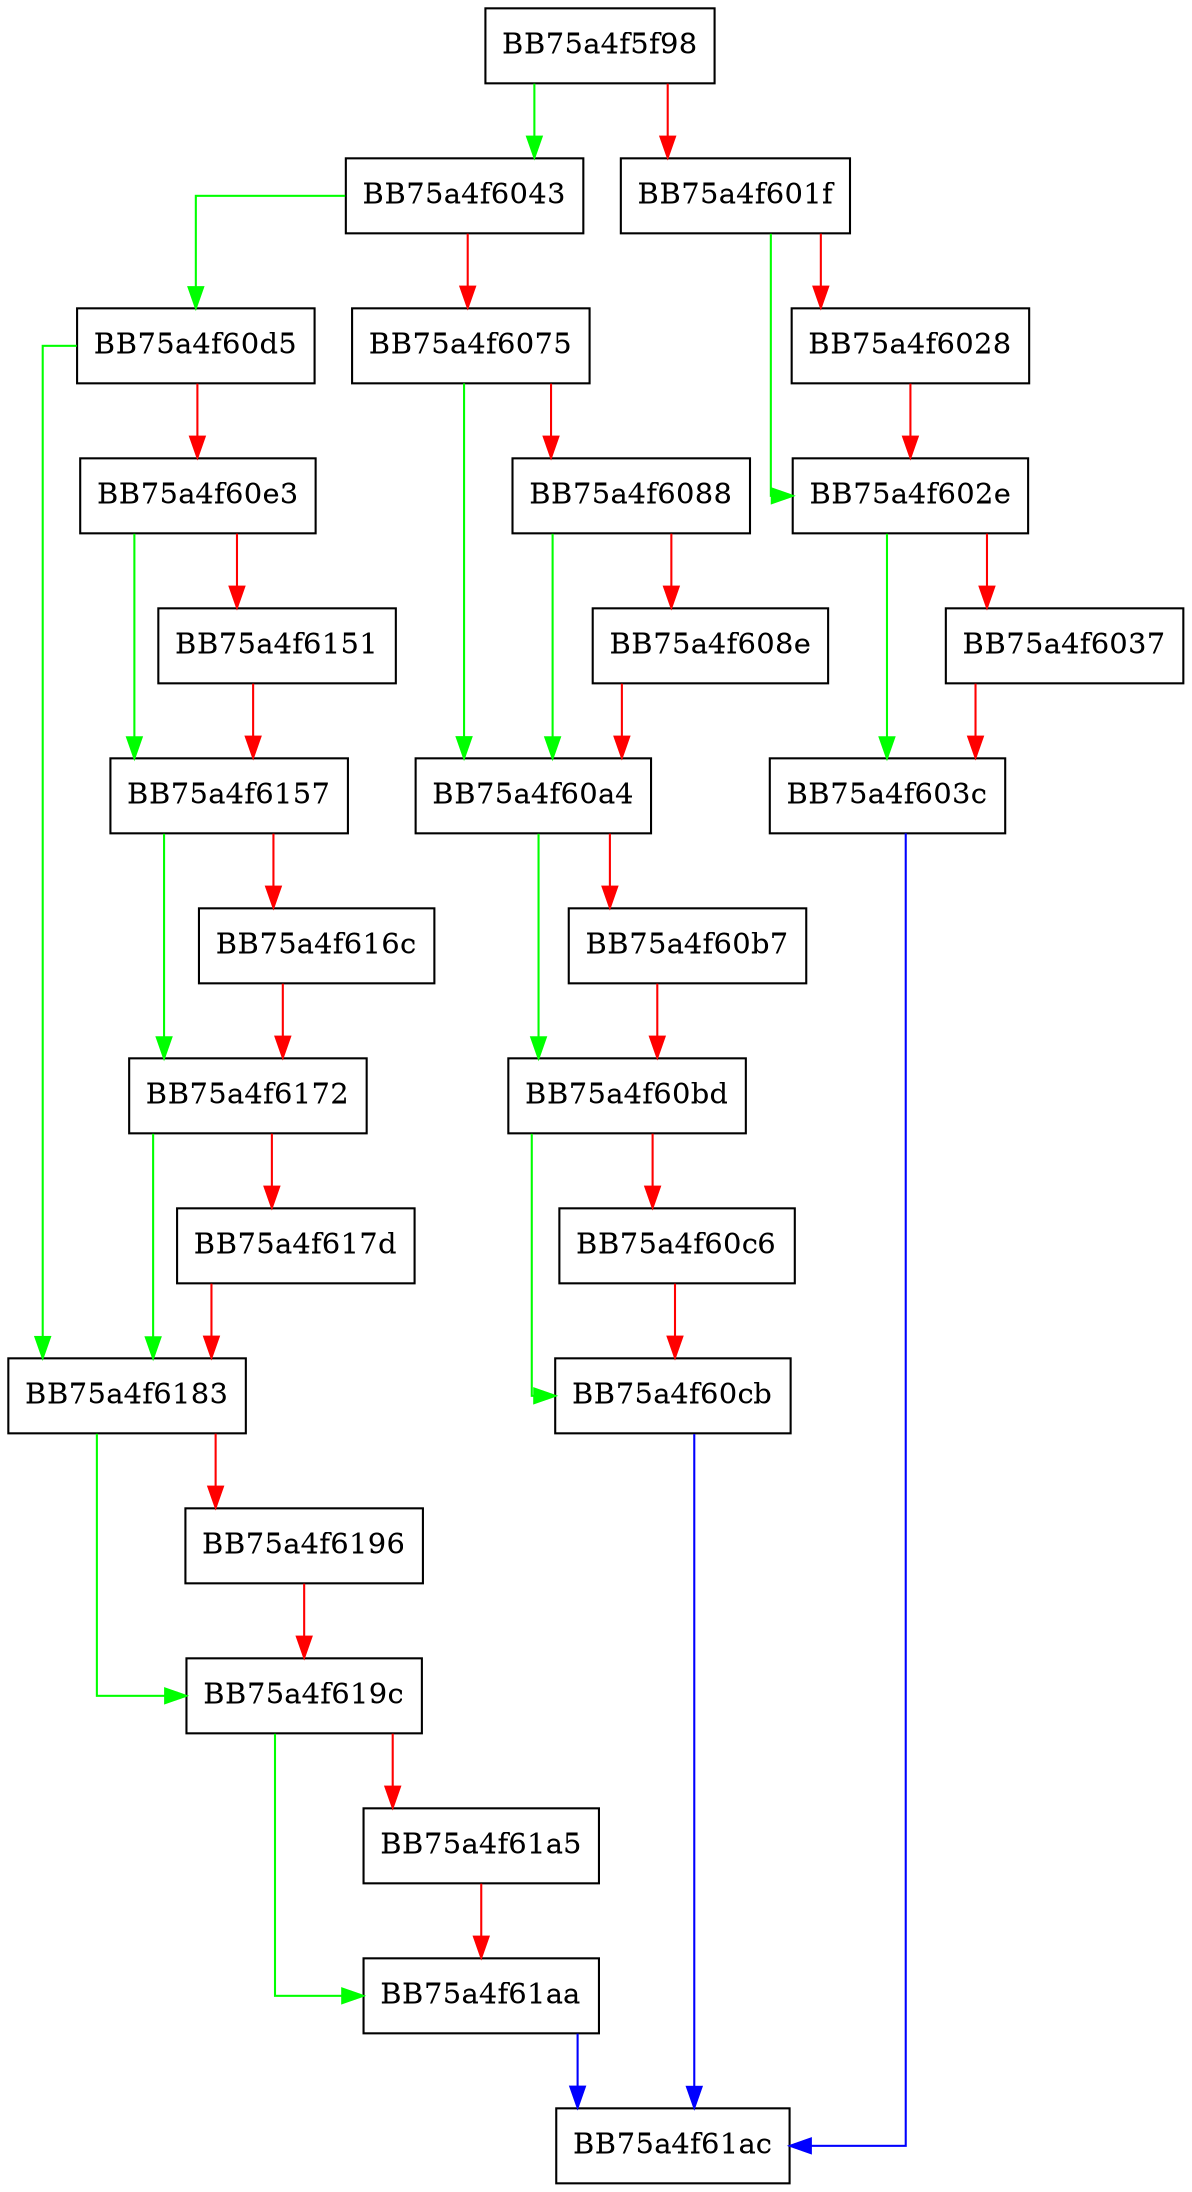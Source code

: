 digraph InitImportReconstructor {
  node [shape="box"];
  graph [splines=ortho];
  BB75a4f5f98 -> BB75a4f6043 [color="green"];
  BB75a4f5f98 -> BB75a4f601f [color="red"];
  BB75a4f601f -> BB75a4f602e [color="green"];
  BB75a4f601f -> BB75a4f6028 [color="red"];
  BB75a4f6028 -> BB75a4f602e [color="red"];
  BB75a4f602e -> BB75a4f603c [color="green"];
  BB75a4f602e -> BB75a4f6037 [color="red"];
  BB75a4f6037 -> BB75a4f603c [color="red"];
  BB75a4f603c -> BB75a4f61ac [color="blue"];
  BB75a4f6043 -> BB75a4f60d5 [color="green"];
  BB75a4f6043 -> BB75a4f6075 [color="red"];
  BB75a4f6075 -> BB75a4f60a4 [color="green"];
  BB75a4f6075 -> BB75a4f6088 [color="red"];
  BB75a4f6088 -> BB75a4f60a4 [color="green"];
  BB75a4f6088 -> BB75a4f608e [color="red"];
  BB75a4f608e -> BB75a4f60a4 [color="red"];
  BB75a4f60a4 -> BB75a4f60bd [color="green"];
  BB75a4f60a4 -> BB75a4f60b7 [color="red"];
  BB75a4f60b7 -> BB75a4f60bd [color="red"];
  BB75a4f60bd -> BB75a4f60cb [color="green"];
  BB75a4f60bd -> BB75a4f60c6 [color="red"];
  BB75a4f60c6 -> BB75a4f60cb [color="red"];
  BB75a4f60cb -> BB75a4f61ac [color="blue"];
  BB75a4f60d5 -> BB75a4f6183 [color="green"];
  BB75a4f60d5 -> BB75a4f60e3 [color="red"];
  BB75a4f60e3 -> BB75a4f6157 [color="green"];
  BB75a4f60e3 -> BB75a4f6151 [color="red"];
  BB75a4f6151 -> BB75a4f6157 [color="red"];
  BB75a4f6157 -> BB75a4f6172 [color="green"];
  BB75a4f6157 -> BB75a4f616c [color="red"];
  BB75a4f616c -> BB75a4f6172 [color="red"];
  BB75a4f6172 -> BB75a4f6183 [color="green"];
  BB75a4f6172 -> BB75a4f617d [color="red"];
  BB75a4f617d -> BB75a4f6183 [color="red"];
  BB75a4f6183 -> BB75a4f619c [color="green"];
  BB75a4f6183 -> BB75a4f6196 [color="red"];
  BB75a4f6196 -> BB75a4f619c [color="red"];
  BB75a4f619c -> BB75a4f61aa [color="green"];
  BB75a4f619c -> BB75a4f61a5 [color="red"];
  BB75a4f61a5 -> BB75a4f61aa [color="red"];
  BB75a4f61aa -> BB75a4f61ac [color="blue"];
}